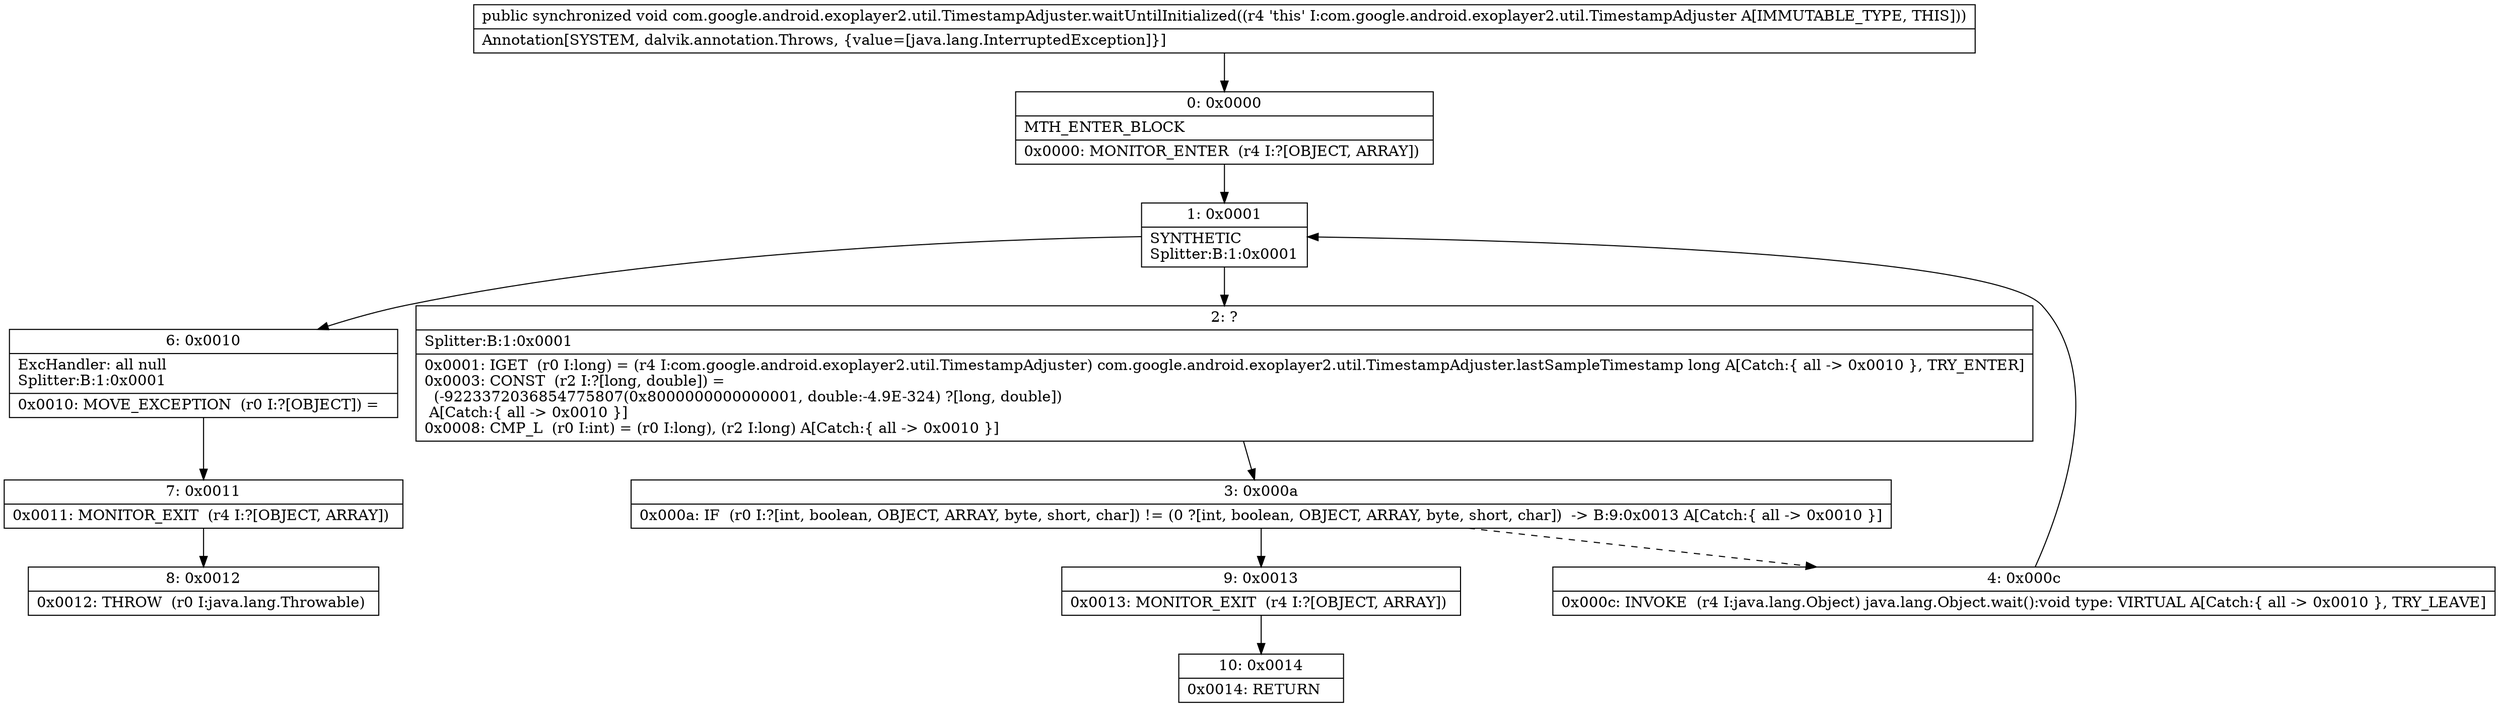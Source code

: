 digraph "CFG forcom.google.android.exoplayer2.util.TimestampAdjuster.waitUntilInitialized()V" {
Node_0 [shape=record,label="{0\:\ 0x0000|MTH_ENTER_BLOCK\l|0x0000: MONITOR_ENTER  (r4 I:?[OBJECT, ARRAY]) \l}"];
Node_1 [shape=record,label="{1\:\ 0x0001|SYNTHETIC\lSplitter:B:1:0x0001\l}"];
Node_2 [shape=record,label="{2\:\ ?|Splitter:B:1:0x0001\l|0x0001: IGET  (r0 I:long) = (r4 I:com.google.android.exoplayer2.util.TimestampAdjuster) com.google.android.exoplayer2.util.TimestampAdjuster.lastSampleTimestamp long A[Catch:\{ all \-\> 0x0010 \}, TRY_ENTER]\l0x0003: CONST  (r2 I:?[long, double]) = \l  (\-9223372036854775807(0x8000000000000001, double:\-4.9E\-324) ?[long, double])\l A[Catch:\{ all \-\> 0x0010 \}]\l0x0008: CMP_L  (r0 I:int) = (r0 I:long), (r2 I:long) A[Catch:\{ all \-\> 0x0010 \}]\l}"];
Node_3 [shape=record,label="{3\:\ 0x000a|0x000a: IF  (r0 I:?[int, boolean, OBJECT, ARRAY, byte, short, char]) != (0 ?[int, boolean, OBJECT, ARRAY, byte, short, char])  \-\> B:9:0x0013 A[Catch:\{ all \-\> 0x0010 \}]\l}"];
Node_4 [shape=record,label="{4\:\ 0x000c|0x000c: INVOKE  (r4 I:java.lang.Object) java.lang.Object.wait():void type: VIRTUAL A[Catch:\{ all \-\> 0x0010 \}, TRY_LEAVE]\l}"];
Node_6 [shape=record,label="{6\:\ 0x0010|ExcHandler: all null\lSplitter:B:1:0x0001\l|0x0010: MOVE_EXCEPTION  (r0 I:?[OBJECT]) =  \l}"];
Node_7 [shape=record,label="{7\:\ 0x0011|0x0011: MONITOR_EXIT  (r4 I:?[OBJECT, ARRAY]) \l}"];
Node_8 [shape=record,label="{8\:\ 0x0012|0x0012: THROW  (r0 I:java.lang.Throwable) \l}"];
Node_9 [shape=record,label="{9\:\ 0x0013|0x0013: MONITOR_EXIT  (r4 I:?[OBJECT, ARRAY]) \l}"];
Node_10 [shape=record,label="{10\:\ 0x0014|0x0014: RETURN   \l}"];
MethodNode[shape=record,label="{public synchronized void com.google.android.exoplayer2.util.TimestampAdjuster.waitUntilInitialized((r4 'this' I:com.google.android.exoplayer2.util.TimestampAdjuster A[IMMUTABLE_TYPE, THIS]))  | Annotation[SYSTEM, dalvik.annotation.Throws, \{value=[java.lang.InterruptedException]\}]\l}"];
MethodNode -> Node_0;
Node_0 -> Node_1;
Node_1 -> Node_2;
Node_1 -> Node_6;
Node_2 -> Node_3;
Node_3 -> Node_4[style=dashed];
Node_3 -> Node_9;
Node_4 -> Node_1;
Node_6 -> Node_7;
Node_7 -> Node_8;
Node_9 -> Node_10;
}

